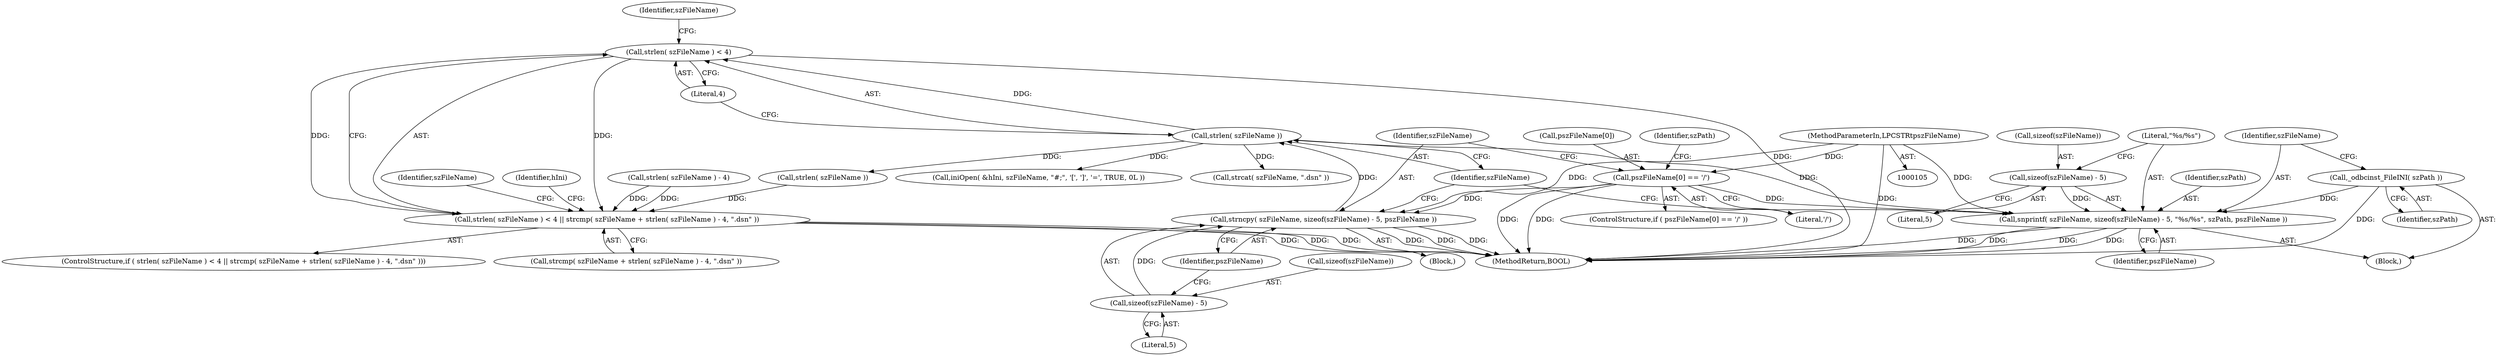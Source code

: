 digraph "0_unixODBC_45ef78e037f578b15fc58938a3a3251655e71d6f#diff-d52750c7ba4e594410438569d8e2963aL24_6@API" {
"1000147" [label="(Call,strlen( szFileName ) < 4)"];
"1000148" [label="(Call,strlen( szFileName ))"];
"1000120" [label="(Call,strncpy( szFileName, sizeof(szFileName) - 5, pszFileName ))"];
"1000122" [label="(Call,sizeof(szFileName) - 5)"];
"1000114" [label="(Call,pszFileName[0] == '/')"];
"1000106" [label="(MethodParameterIn,LPCSTR\tpszFileName)"];
"1000136" [label="(Call,snprintf( szFileName, sizeof(szFileName) - 5, \"%s/%s\", szPath, pszFileName ))"];
"1000138" [label="(Call,sizeof(szFileName) - 5)"];
"1000134" [label="(Call,_odbcinst_FileINI( szPath ))"];
"1000146" [label="(Call,strlen( szFileName ) < 4 || strcmp( szFileName + strlen( szFileName ) - 4, \".dsn\" ))"];
"1000123" [label="(Call,sizeof(szFileName))"];
"1000113" [label="(ControlStructure,if ( pszFileName[0] == '/' ))"];
"1000146" [label="(Call,strlen( szFileName ) < 4 || strcmp( szFileName + strlen( szFileName ) - 4, \".dsn\" ))"];
"1000145" [label="(ControlStructure,if ( strlen( szFileName ) < 4 || strcmp( szFileName + strlen( szFileName ) - 4, \".dsn\" )))"];
"1000142" [label="(Literal,\"%s/%s\")"];
"1000165" [label="(Call,iniOpen( &hIni, szFileName, \"#;\", '[', ']', '=', TRUE, 0L ))"];
"1000115" [label="(Call,pszFileName[0])"];
"1000119" [label="(Block,)"];
"1000161" [label="(Identifier,szFileName)"];
"1000137" [label="(Identifier,szFileName)"];
"1000150" [label="(Literal,4)"];
"1000155" [label="(Call,strlen( szFileName ))"];
"1000122" [label="(Call,sizeof(szFileName) - 5)"];
"1000305" [label="(MethodReturn,BOOL)"];
"1000144" [label="(Identifier,pszFileName)"];
"1000136" [label="(Call,snprintf( szFileName, sizeof(szFileName) - 5, \"%s/%s\", szPath, pszFileName ))"];
"1000143" [label="(Identifier,szPath)"];
"1000147" [label="(Call,strlen( szFileName ) < 4)"];
"1000114" [label="(Call,pszFileName[0] == '/')"];
"1000126" [label="(Identifier,pszFileName)"];
"1000134" [label="(Call,_odbcinst_FileINI( szPath ))"];
"1000118" [label="(Literal,'/')"];
"1000148" [label="(Call,strlen( szFileName ))"];
"1000125" [label="(Literal,5)"];
"1000167" [label="(Identifier,hIni)"];
"1000138" [label="(Call,sizeof(szFileName) - 5)"];
"1000132" [label="(Identifier,szPath)"];
"1000135" [label="(Identifier,szPath)"];
"1000128" [label="(Block,)"];
"1000139" [label="(Call,sizeof(szFileName))"];
"1000106" [label="(MethodParameterIn,LPCSTR\tpszFileName)"];
"1000153" [label="(Identifier,szFileName)"];
"1000120" [label="(Call,strncpy( szFileName, sizeof(szFileName) - 5, pszFileName ))"];
"1000149" [label="(Identifier,szFileName)"];
"1000151" [label="(Call,strcmp( szFileName + strlen( szFileName ) - 4, \".dsn\" ))"];
"1000141" [label="(Literal,5)"];
"1000154" [label="(Call,strlen( szFileName ) - 4)"];
"1000160" [label="(Call,strcat( szFileName, \".dsn\" ))"];
"1000121" [label="(Identifier,szFileName)"];
"1000147" -> "1000146"  [label="AST: "];
"1000147" -> "1000150"  [label="CFG: "];
"1000148" -> "1000147"  [label="AST: "];
"1000150" -> "1000147"  [label="AST: "];
"1000153" -> "1000147"  [label="CFG: "];
"1000146" -> "1000147"  [label="CFG: "];
"1000147" -> "1000305"  [label="DDG: "];
"1000147" -> "1000146"  [label="DDG: "];
"1000147" -> "1000146"  [label="DDG: "];
"1000148" -> "1000147"  [label="DDG: "];
"1000148" -> "1000149"  [label="CFG: "];
"1000149" -> "1000148"  [label="AST: "];
"1000150" -> "1000148"  [label="CFG: "];
"1000120" -> "1000148"  [label="DDG: "];
"1000136" -> "1000148"  [label="DDG: "];
"1000148" -> "1000155"  [label="DDG: "];
"1000148" -> "1000160"  [label="DDG: "];
"1000148" -> "1000165"  [label="DDG: "];
"1000120" -> "1000119"  [label="AST: "];
"1000120" -> "1000126"  [label="CFG: "];
"1000121" -> "1000120"  [label="AST: "];
"1000122" -> "1000120"  [label="AST: "];
"1000126" -> "1000120"  [label="AST: "];
"1000149" -> "1000120"  [label="CFG: "];
"1000120" -> "1000305"  [label="DDG: "];
"1000120" -> "1000305"  [label="DDG: "];
"1000120" -> "1000305"  [label="DDG: "];
"1000122" -> "1000120"  [label="DDG: "];
"1000114" -> "1000120"  [label="DDG: "];
"1000106" -> "1000120"  [label="DDG: "];
"1000122" -> "1000125"  [label="CFG: "];
"1000123" -> "1000122"  [label="AST: "];
"1000125" -> "1000122"  [label="AST: "];
"1000126" -> "1000122"  [label="CFG: "];
"1000114" -> "1000113"  [label="AST: "];
"1000114" -> "1000118"  [label="CFG: "];
"1000115" -> "1000114"  [label="AST: "];
"1000118" -> "1000114"  [label="AST: "];
"1000121" -> "1000114"  [label="CFG: "];
"1000132" -> "1000114"  [label="CFG: "];
"1000114" -> "1000305"  [label="DDG: "];
"1000114" -> "1000305"  [label="DDG: "];
"1000106" -> "1000114"  [label="DDG: "];
"1000114" -> "1000136"  [label="DDG: "];
"1000106" -> "1000105"  [label="AST: "];
"1000106" -> "1000305"  [label="DDG: "];
"1000106" -> "1000136"  [label="DDG: "];
"1000136" -> "1000128"  [label="AST: "];
"1000136" -> "1000144"  [label="CFG: "];
"1000137" -> "1000136"  [label="AST: "];
"1000138" -> "1000136"  [label="AST: "];
"1000142" -> "1000136"  [label="AST: "];
"1000143" -> "1000136"  [label="AST: "];
"1000144" -> "1000136"  [label="AST: "];
"1000149" -> "1000136"  [label="CFG: "];
"1000136" -> "1000305"  [label="DDG: "];
"1000136" -> "1000305"  [label="DDG: "];
"1000136" -> "1000305"  [label="DDG: "];
"1000136" -> "1000305"  [label="DDG: "];
"1000138" -> "1000136"  [label="DDG: "];
"1000134" -> "1000136"  [label="DDG: "];
"1000138" -> "1000141"  [label="CFG: "];
"1000139" -> "1000138"  [label="AST: "];
"1000141" -> "1000138"  [label="AST: "];
"1000142" -> "1000138"  [label="CFG: "];
"1000134" -> "1000128"  [label="AST: "];
"1000134" -> "1000135"  [label="CFG: "];
"1000135" -> "1000134"  [label="AST: "];
"1000137" -> "1000134"  [label="CFG: "];
"1000134" -> "1000305"  [label="DDG: "];
"1000146" -> "1000145"  [label="AST: "];
"1000146" -> "1000151"  [label="CFG: "];
"1000151" -> "1000146"  [label="AST: "];
"1000161" -> "1000146"  [label="CFG: "];
"1000167" -> "1000146"  [label="CFG: "];
"1000146" -> "1000305"  [label="DDG: "];
"1000146" -> "1000305"  [label="DDG: "];
"1000146" -> "1000305"  [label="DDG: "];
"1000155" -> "1000146"  [label="DDG: "];
"1000154" -> "1000146"  [label="DDG: "];
"1000154" -> "1000146"  [label="DDG: "];
}
